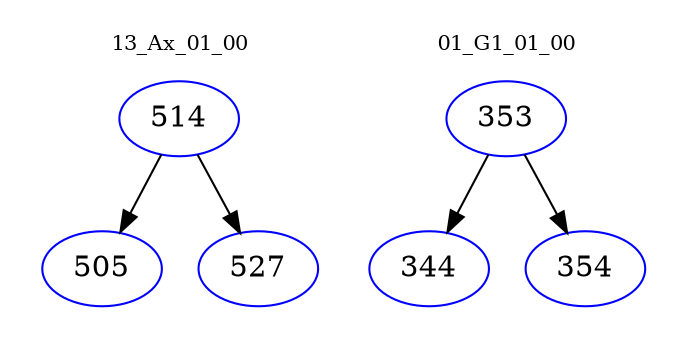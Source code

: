 digraph{
subgraph cluster_0 {
color = white
label = "13_Ax_01_00";
fontsize=10;
T0_514 [label="514", color="blue"]
T0_514 -> T0_505 [color="black"]
T0_505 [label="505", color="blue"]
T0_514 -> T0_527 [color="black"]
T0_527 [label="527", color="blue"]
}
subgraph cluster_1 {
color = white
label = "01_G1_01_00";
fontsize=10;
T1_353 [label="353", color="blue"]
T1_353 -> T1_344 [color="black"]
T1_344 [label="344", color="blue"]
T1_353 -> T1_354 [color="black"]
T1_354 [label="354", color="blue"]
}
}

